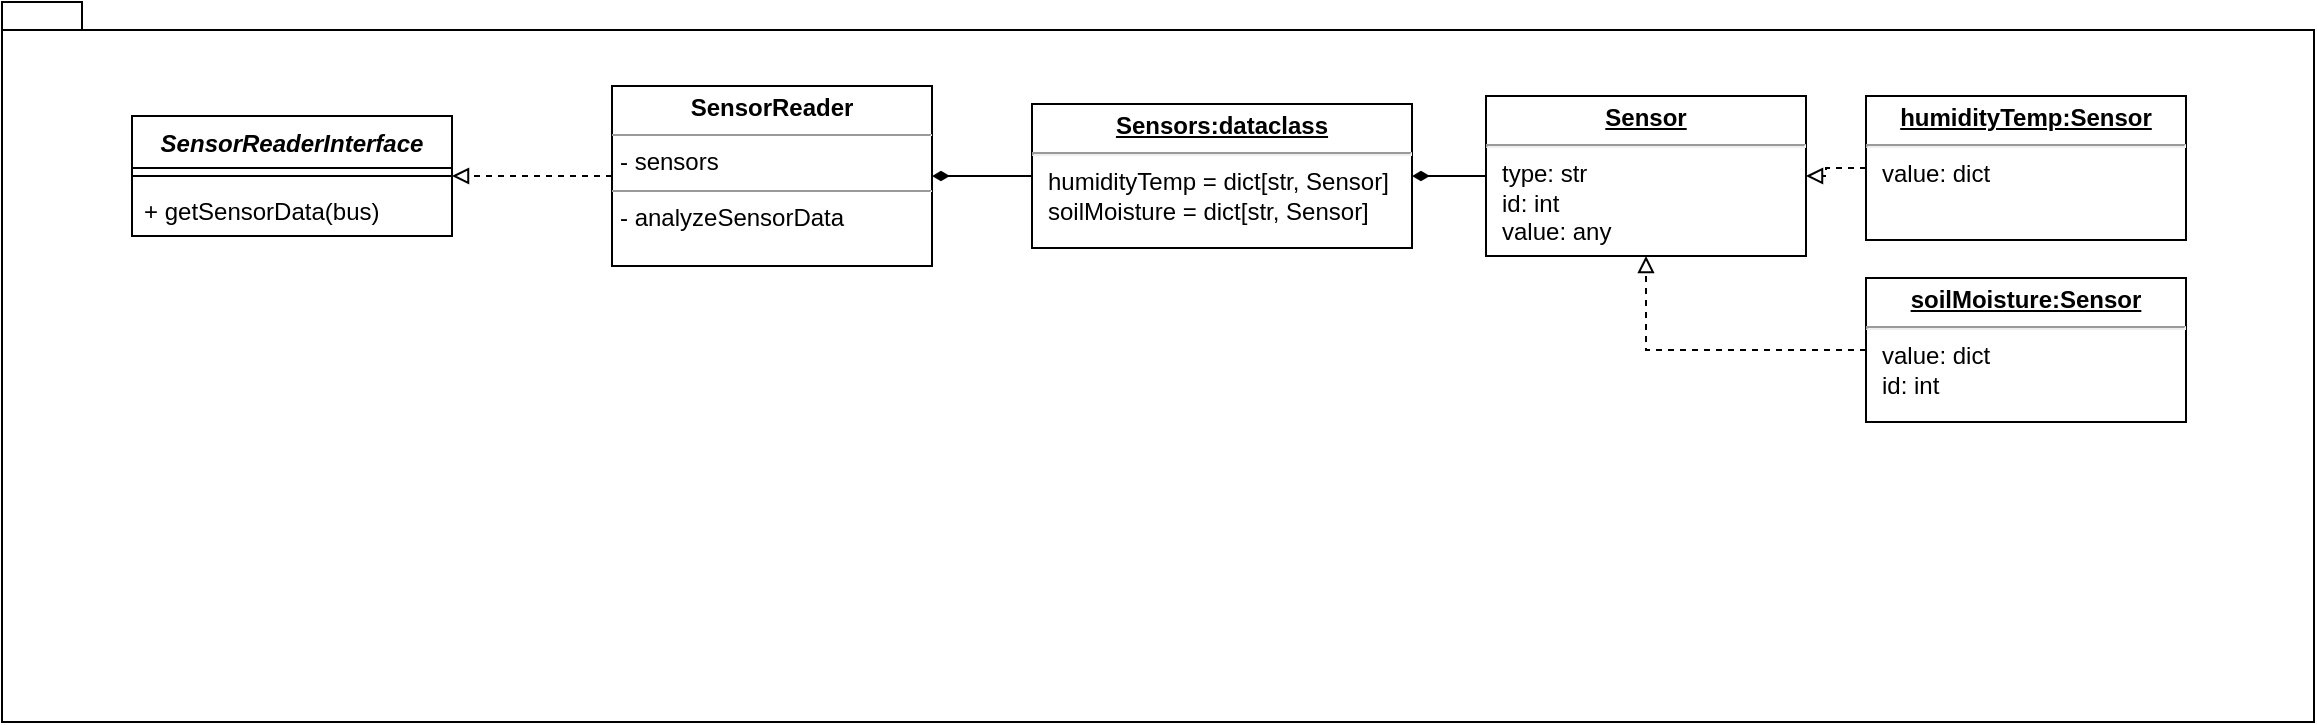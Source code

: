 <mxfile version="20.5.3" type="embed"><diagram id="23iRSUPoRavnBvh4doch" name="Page-1"><mxGraphModel dx="1162" dy="789" grid="1" gridSize="10" guides="1" tooltips="1" connect="1" arrows="1" fold="1" page="1" pageScale="1" pageWidth="827" pageHeight="1169" math="0" shadow="0"><root><mxCell id="0"/><mxCell id="1" parent="0"/><mxCell id="8" value="" style="shape=folder;fontStyle=1;spacingTop=10;tabWidth=40;tabHeight=14;tabPosition=left;html=1;" parent="1" vertex="1"><mxGeometry x="85" y="40" width="1156" height="360" as="geometry"/></mxCell><mxCell id="2" value="SensorReaderInterface" style="swimlane;fontStyle=3;align=center;verticalAlign=top;childLayout=stackLayout;horizontal=1;startSize=26;horizontalStack=0;resizeParent=1;resizeParentMax=0;resizeLast=0;collapsible=1;marginBottom=0;" parent="1" vertex="1"><mxGeometry x="150" y="97" width="160" height="60" as="geometry"/></mxCell><mxCell id="4" value="" style="line;strokeWidth=1;fillColor=none;align=left;verticalAlign=middle;spacingTop=-1;spacingLeft=3;spacingRight=3;rotatable=0;labelPosition=right;points=[];portConstraint=eastwest;strokeColor=inherit;" parent="2" vertex="1"><mxGeometry y="26" width="160" height="8" as="geometry"/></mxCell><mxCell id="5" value="+ getSensorData(bus)" style="text;strokeColor=none;fillColor=none;align=left;verticalAlign=top;spacingLeft=4;spacingRight=4;overflow=hidden;rotatable=0;points=[[0,0.5],[1,0.5]];portConstraint=eastwest;" parent="2" vertex="1"><mxGeometry y="34" width="160" height="26" as="geometry"/></mxCell><mxCell id="7" style="edgeStyle=orthogonalEdgeStyle;rounded=0;orthogonalLoop=1;jettySize=auto;html=1;dashed=1;endArrow=block;endFill=0;" parent="1" source="6" target="2" edge="1"><mxGeometry relative="1" as="geometry"/></mxCell><mxCell id="25" style="edgeStyle=orthogonalEdgeStyle;rounded=0;orthogonalLoop=1;jettySize=auto;html=1;startArrow=diamondThin;startFill=1;endArrow=none;endFill=0;" parent="1" source="6" target="14" edge="1"><mxGeometry relative="1" as="geometry"/></mxCell><mxCell id="6" value="&lt;p style=&quot;margin:0px;margin-top:4px;text-align:center;&quot;&gt;&lt;b&gt;SensorReader&lt;/b&gt;&lt;/p&gt;&lt;hr size=&quot;1&quot;&gt;&lt;p style=&quot;margin:0px;margin-left:4px;&quot;&gt;- sensors&lt;/p&gt;&lt;hr size=&quot;1&quot;&gt;&lt;p style=&quot;margin:0px;margin-left:4px;&quot;&gt;- analyzeSensorData&lt;/p&gt;" style="verticalAlign=top;align=left;overflow=fill;fontSize=12;fontFamily=Helvetica;html=1;" parent="1" vertex="1"><mxGeometry x="390" y="82" width="160" height="90" as="geometry"/></mxCell><mxCell id="24" style="edgeStyle=orthogonalEdgeStyle;rounded=0;orthogonalLoop=1;jettySize=auto;html=1;endArrow=none;endFill=0;startArrow=diamondThin;startFill=1;" parent="1" source="14" target="16" edge="1"><mxGeometry relative="1" as="geometry"/></mxCell><mxCell id="14" value="&lt;p style=&quot;margin:0px;margin-top:4px;text-align:center;text-decoration:underline;&quot;&gt;&lt;b&gt;Sensors:dataclass&lt;/b&gt;&lt;/p&gt;&lt;hr&gt;&lt;p style=&quot;margin:0px;margin-left:8px;&quot;&gt;humidityTemp = dict[str, Sensor]&lt;br&gt;soilMoisture = dict[str, Sensor]&lt;br&gt;&lt;/p&gt;" style="verticalAlign=top;align=left;overflow=fill;fontSize=12;fontFamily=Helvetica;html=1;" parent="1" vertex="1"><mxGeometry x="600" y="91" width="190" height="72" as="geometry"/></mxCell><mxCell id="23" value="" style="group" parent="1" vertex="1" connectable="0"><mxGeometry x="827" y="87" width="350" height="163" as="geometry"/></mxCell><mxCell id="16" value="&lt;p style=&quot;margin:0px;margin-top:4px;text-align:center;text-decoration:underline;&quot;&gt;&lt;b&gt;Sensor&lt;/b&gt;&lt;/p&gt;&lt;hr&gt;&lt;p style=&quot;margin:0px;margin-left:8px;&quot;&gt;type: str&lt;/p&gt;&lt;p style=&quot;margin:0px;margin-left:8px;&quot;&gt;id: int&amp;nbsp;&lt;br&gt;value: any&lt;br&gt;&lt;/p&gt;" style="verticalAlign=top;align=left;overflow=fill;fontSize=12;fontFamily=Helvetica;html=1;container=0;" parent="23" vertex="1"><mxGeometry width="160" height="80" as="geometry"/></mxCell><mxCell id="17" style="edgeStyle=orthogonalEdgeStyle;rounded=0;orthogonalLoop=1;jettySize=auto;html=1;dashed=1;endArrow=block;endFill=0;" parent="23" source="15" target="16" edge="1"><mxGeometry relative="1" as="geometry"/></mxCell><mxCell id="19" style="edgeStyle=orthogonalEdgeStyle;rounded=0;orthogonalLoop=1;jettySize=auto;html=1;dashed=1;endArrow=block;endFill=0;" parent="23" source="18" target="16" edge="1"><mxGeometry relative="1" as="geometry"/></mxCell><mxCell id="22" value="" style="group" parent="23" vertex="1" connectable="0"><mxGeometry x="190" width="160" height="163" as="geometry"/></mxCell><mxCell id="15" value="&lt;p style=&quot;margin:0px;margin-top:4px;text-align:center;text-decoration:underline;&quot;&gt;&lt;b&gt;humidityTemp:Sensor&lt;/b&gt;&lt;/p&gt;&lt;hr&gt;&lt;p style=&quot;margin:0px;margin-left:8px;&quot;&gt;value: dict&lt;/p&gt;" style="verticalAlign=top;align=left;overflow=fill;fontSize=12;fontFamily=Helvetica;html=1;container=0;" parent="22" vertex="1"><mxGeometry width="160" height="72" as="geometry"/></mxCell><mxCell id="18" value="&lt;p style=&quot;margin:0px;margin-top:4px;text-align:center;text-decoration:underline;&quot;&gt;&lt;b&gt;soilMoisture:Sensor&lt;/b&gt;&lt;/p&gt;&lt;hr&gt;&lt;p style=&quot;margin:0px;margin-left:8px;&quot;&gt;value: dict&lt;br&gt;&lt;/p&gt;&lt;p style=&quot;margin:0px;margin-left:8px;&quot;&gt;id: int&lt;/p&gt;" style="verticalAlign=top;align=left;overflow=fill;fontSize=12;fontFamily=Helvetica;html=1;container=0;" parent="22" vertex="1"><mxGeometry y="91" width="160" height="72" as="geometry"/></mxCell></root></mxGraphModel></diagram></mxfile>